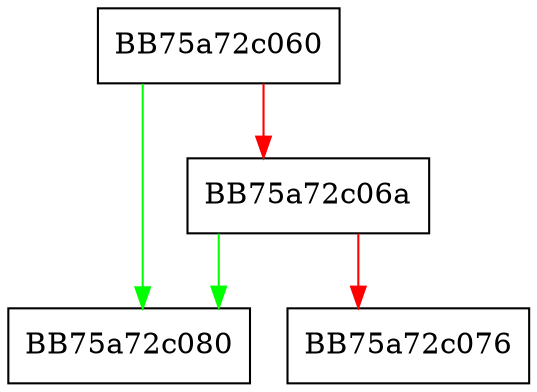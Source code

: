 digraph ReceiveRootStoreDbvar {
  node [shape="box"];
  graph [splines=ortho];
  BB75a72c060 -> BB75a72c080 [color="green"];
  BB75a72c060 -> BB75a72c06a [color="red"];
  BB75a72c06a -> BB75a72c080 [color="green"];
  BB75a72c06a -> BB75a72c076 [color="red"];
}